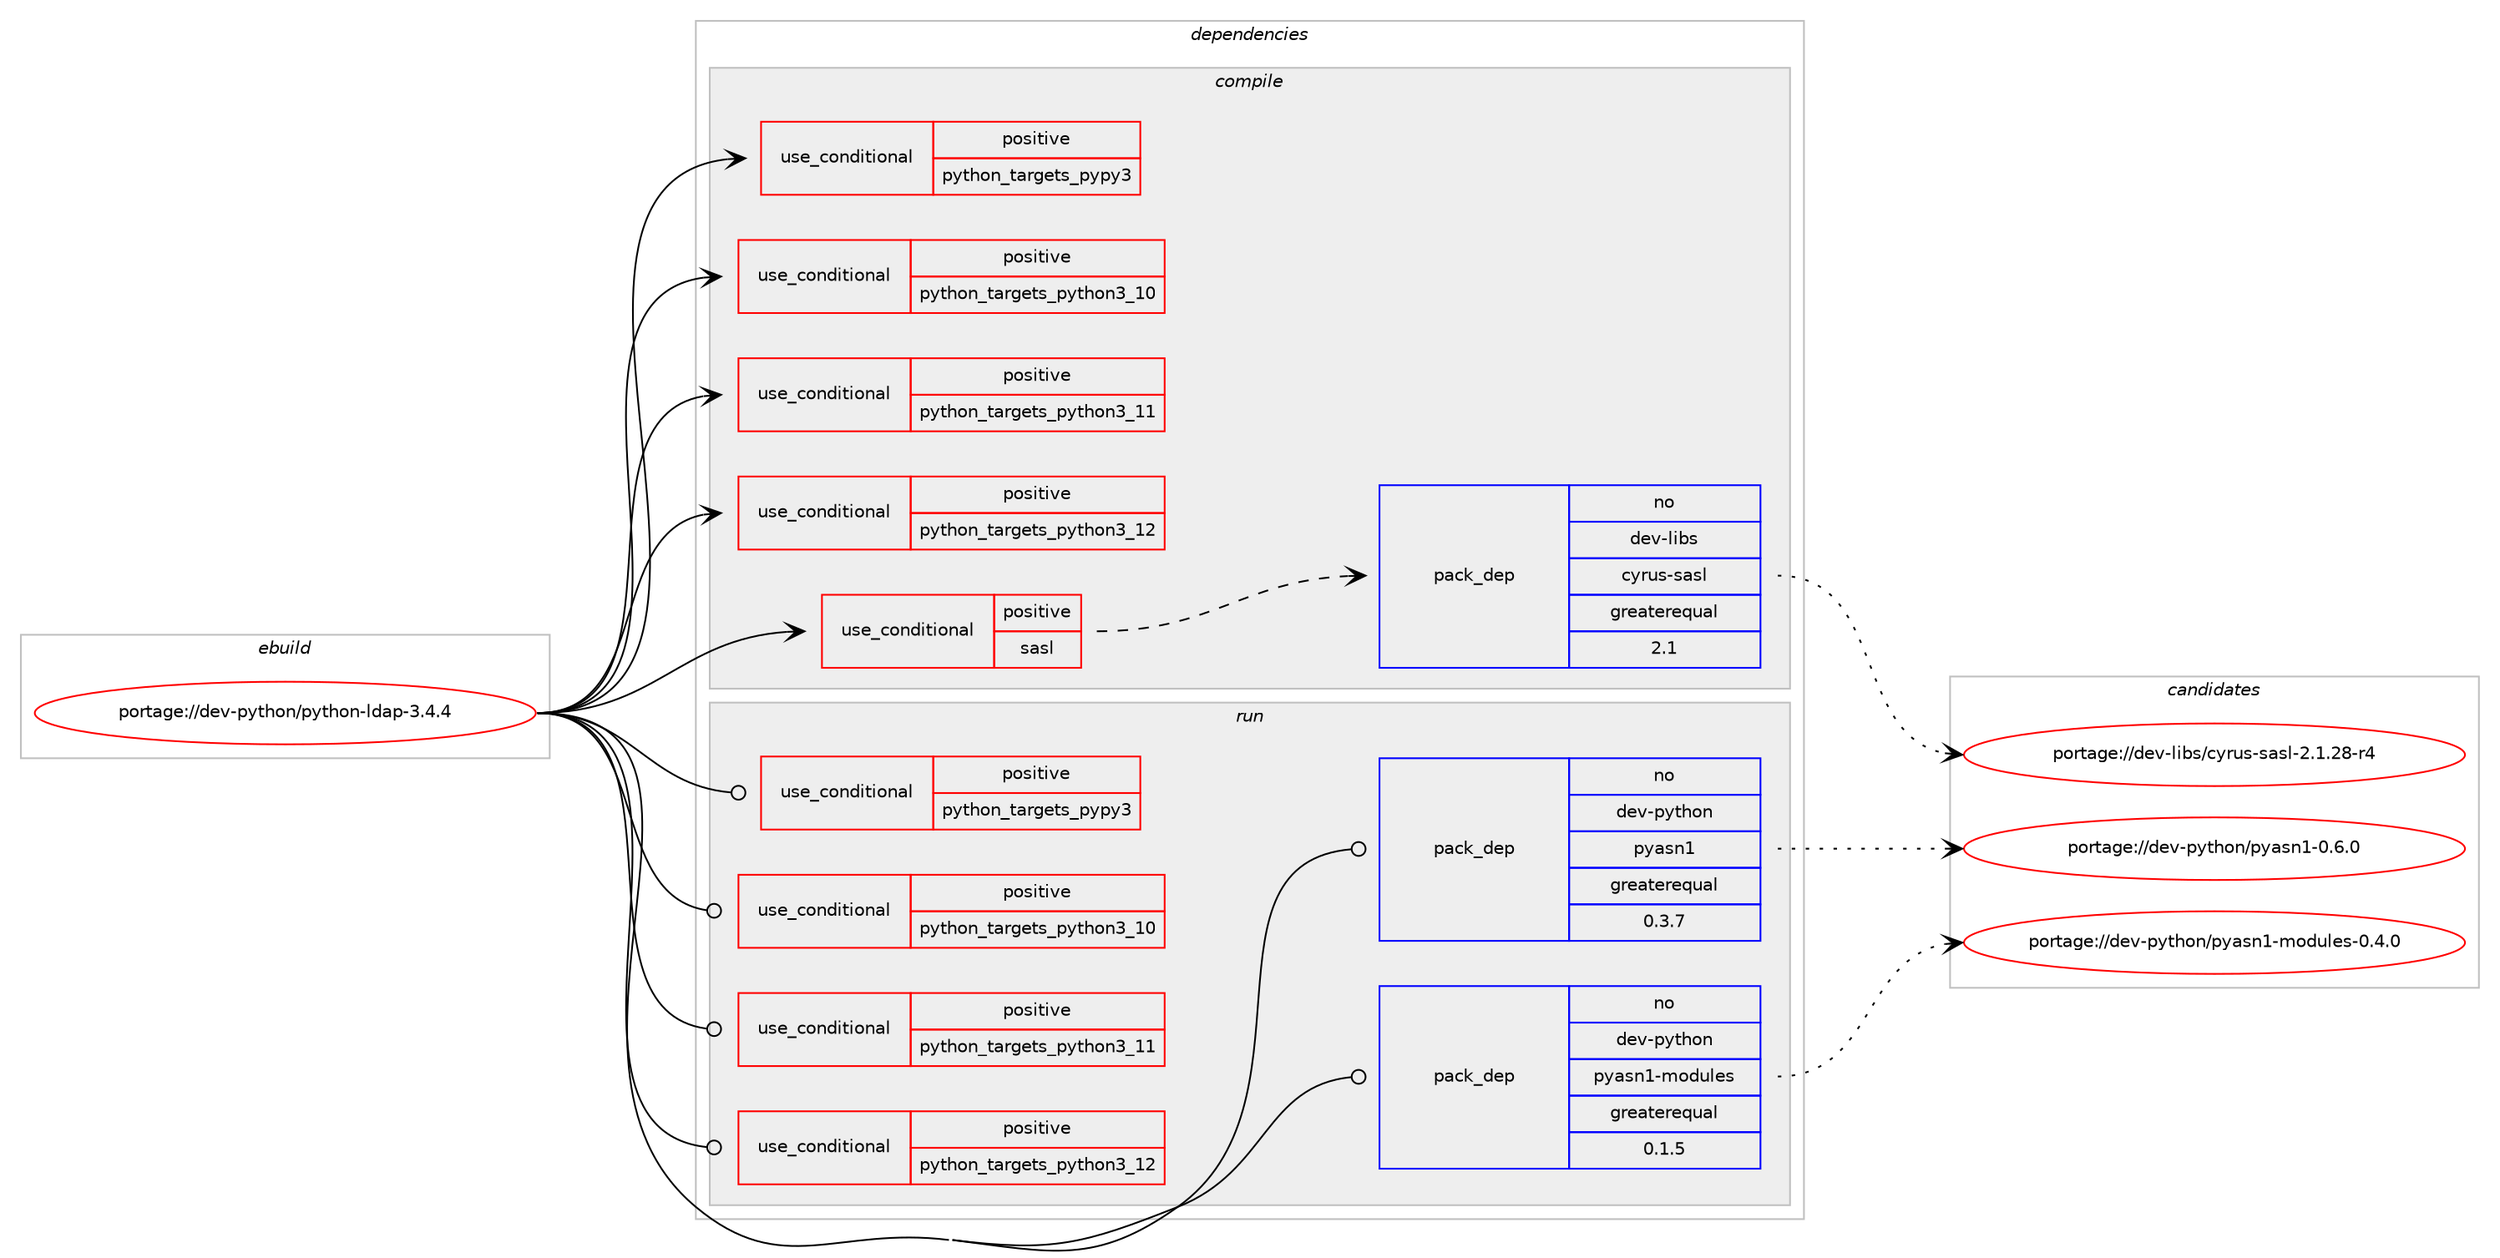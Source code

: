 digraph prolog {

# *************
# Graph options
# *************

newrank=true;
concentrate=true;
compound=true;
graph [rankdir=LR,fontname=Helvetica,fontsize=10,ranksep=1.5];#, ranksep=2.5, nodesep=0.2];
edge  [arrowhead=vee];
node  [fontname=Helvetica,fontsize=10];

# **********
# The ebuild
# **********

subgraph cluster_leftcol {
color=gray;
rank=same;
label=<<i>ebuild</i>>;
id [label="portage://dev-python/python-ldap-3.4.4", color=red, width=4, href="../dev-python/python-ldap-3.4.4.svg"];
}

# ****************
# The dependencies
# ****************

subgraph cluster_midcol {
color=gray;
label=<<i>dependencies</i>>;
subgraph cluster_compile {
fillcolor="#eeeeee";
style=filled;
label=<<i>compile</i>>;
subgraph cond37025 {
dependency80335 [label=<<TABLE BORDER="0" CELLBORDER="1" CELLSPACING="0" CELLPADDING="4"><TR><TD ROWSPAN="3" CELLPADDING="10">use_conditional</TD></TR><TR><TD>positive</TD></TR><TR><TD>python_targets_pypy3</TD></TR></TABLE>>, shape=none, color=red];
# *** BEGIN UNKNOWN DEPENDENCY TYPE (TODO) ***
# dependency80335 -> package_dependency(portage://dev-python/python-ldap-3.4.4,install,no,dev-python,pypy3,none,[,,],any_same_slot,[])
# *** END UNKNOWN DEPENDENCY TYPE (TODO) ***

}
id:e -> dependency80335:w [weight=20,style="solid",arrowhead="vee"];
subgraph cond37026 {
dependency80336 [label=<<TABLE BORDER="0" CELLBORDER="1" CELLSPACING="0" CELLPADDING="4"><TR><TD ROWSPAN="3" CELLPADDING="10">use_conditional</TD></TR><TR><TD>positive</TD></TR><TR><TD>python_targets_python3_10</TD></TR></TABLE>>, shape=none, color=red];
# *** BEGIN UNKNOWN DEPENDENCY TYPE (TODO) ***
# dependency80336 -> package_dependency(portage://dev-python/python-ldap-3.4.4,install,no,dev-lang,python,none,[,,],[slot(3.10)],[])
# *** END UNKNOWN DEPENDENCY TYPE (TODO) ***

}
id:e -> dependency80336:w [weight=20,style="solid",arrowhead="vee"];
subgraph cond37027 {
dependency80337 [label=<<TABLE BORDER="0" CELLBORDER="1" CELLSPACING="0" CELLPADDING="4"><TR><TD ROWSPAN="3" CELLPADDING="10">use_conditional</TD></TR><TR><TD>positive</TD></TR><TR><TD>python_targets_python3_11</TD></TR></TABLE>>, shape=none, color=red];
# *** BEGIN UNKNOWN DEPENDENCY TYPE (TODO) ***
# dependency80337 -> package_dependency(portage://dev-python/python-ldap-3.4.4,install,no,dev-lang,python,none,[,,],[slot(3.11)],[])
# *** END UNKNOWN DEPENDENCY TYPE (TODO) ***

}
id:e -> dependency80337:w [weight=20,style="solid",arrowhead="vee"];
subgraph cond37028 {
dependency80338 [label=<<TABLE BORDER="0" CELLBORDER="1" CELLSPACING="0" CELLPADDING="4"><TR><TD ROWSPAN="3" CELLPADDING="10">use_conditional</TD></TR><TR><TD>positive</TD></TR><TR><TD>python_targets_python3_12</TD></TR></TABLE>>, shape=none, color=red];
# *** BEGIN UNKNOWN DEPENDENCY TYPE (TODO) ***
# dependency80338 -> package_dependency(portage://dev-python/python-ldap-3.4.4,install,no,dev-lang,python,none,[,,],[slot(3.12)],[])
# *** END UNKNOWN DEPENDENCY TYPE (TODO) ***

}
id:e -> dependency80338:w [weight=20,style="solid",arrowhead="vee"];
subgraph cond37029 {
dependency80339 [label=<<TABLE BORDER="0" CELLBORDER="1" CELLSPACING="0" CELLPADDING="4"><TR><TD ROWSPAN="3" CELLPADDING="10">use_conditional</TD></TR><TR><TD>positive</TD></TR><TR><TD>sasl</TD></TR></TABLE>>, shape=none, color=red];
subgraph pack42074 {
dependency80340 [label=<<TABLE BORDER="0" CELLBORDER="1" CELLSPACING="0" CELLPADDING="4" WIDTH="220"><TR><TD ROWSPAN="6" CELLPADDING="30">pack_dep</TD></TR><TR><TD WIDTH="110">no</TD></TR><TR><TD>dev-libs</TD></TR><TR><TD>cyrus-sasl</TD></TR><TR><TD>greaterequal</TD></TR><TR><TD>2.1</TD></TR></TABLE>>, shape=none, color=blue];
}
dependency80339:e -> dependency80340:w [weight=20,style="dashed",arrowhead="vee"];
}
id:e -> dependency80339:w [weight=20,style="solid",arrowhead="vee"];
# *** BEGIN UNKNOWN DEPENDENCY TYPE (TODO) ***
# id -> package_dependency(portage://dev-python/python-ldap-3.4.4,install,no,net-nds,openldap,none,[,,],any_same_slot,[use(optenable(sasl),none),use(optenable(ssl),none)])
# *** END UNKNOWN DEPENDENCY TYPE (TODO) ***

}
subgraph cluster_compileandrun {
fillcolor="#eeeeee";
style=filled;
label=<<i>compile and run</i>>;
}
subgraph cluster_run {
fillcolor="#eeeeee";
style=filled;
label=<<i>run</i>>;
subgraph cond37030 {
dependency80341 [label=<<TABLE BORDER="0" CELLBORDER="1" CELLSPACING="0" CELLPADDING="4"><TR><TD ROWSPAN="3" CELLPADDING="10">use_conditional</TD></TR><TR><TD>positive</TD></TR><TR><TD>python_targets_pypy3</TD></TR></TABLE>>, shape=none, color=red];
# *** BEGIN UNKNOWN DEPENDENCY TYPE (TODO) ***
# dependency80341 -> package_dependency(portage://dev-python/python-ldap-3.4.4,run,no,dev-python,pypy3,none,[,,],any_same_slot,[])
# *** END UNKNOWN DEPENDENCY TYPE (TODO) ***

}
id:e -> dependency80341:w [weight=20,style="solid",arrowhead="odot"];
subgraph cond37031 {
dependency80342 [label=<<TABLE BORDER="0" CELLBORDER="1" CELLSPACING="0" CELLPADDING="4"><TR><TD ROWSPAN="3" CELLPADDING="10">use_conditional</TD></TR><TR><TD>positive</TD></TR><TR><TD>python_targets_python3_10</TD></TR></TABLE>>, shape=none, color=red];
# *** BEGIN UNKNOWN DEPENDENCY TYPE (TODO) ***
# dependency80342 -> package_dependency(portage://dev-python/python-ldap-3.4.4,run,no,dev-lang,python,none,[,,],[slot(3.10)],[])
# *** END UNKNOWN DEPENDENCY TYPE (TODO) ***

}
id:e -> dependency80342:w [weight=20,style="solid",arrowhead="odot"];
subgraph cond37032 {
dependency80343 [label=<<TABLE BORDER="0" CELLBORDER="1" CELLSPACING="0" CELLPADDING="4"><TR><TD ROWSPAN="3" CELLPADDING="10">use_conditional</TD></TR><TR><TD>positive</TD></TR><TR><TD>python_targets_python3_11</TD></TR></TABLE>>, shape=none, color=red];
# *** BEGIN UNKNOWN DEPENDENCY TYPE (TODO) ***
# dependency80343 -> package_dependency(portage://dev-python/python-ldap-3.4.4,run,no,dev-lang,python,none,[,,],[slot(3.11)],[])
# *** END UNKNOWN DEPENDENCY TYPE (TODO) ***

}
id:e -> dependency80343:w [weight=20,style="solid",arrowhead="odot"];
subgraph cond37033 {
dependency80344 [label=<<TABLE BORDER="0" CELLBORDER="1" CELLSPACING="0" CELLPADDING="4"><TR><TD ROWSPAN="3" CELLPADDING="10">use_conditional</TD></TR><TR><TD>positive</TD></TR><TR><TD>python_targets_python3_12</TD></TR></TABLE>>, shape=none, color=red];
# *** BEGIN UNKNOWN DEPENDENCY TYPE (TODO) ***
# dependency80344 -> package_dependency(portage://dev-python/python-ldap-3.4.4,run,no,dev-lang,python,none,[,,],[slot(3.12)],[])
# *** END UNKNOWN DEPENDENCY TYPE (TODO) ***

}
id:e -> dependency80344:w [weight=20,style="solid",arrowhead="odot"];
subgraph pack42075 {
dependency80345 [label=<<TABLE BORDER="0" CELLBORDER="1" CELLSPACING="0" CELLPADDING="4" WIDTH="220"><TR><TD ROWSPAN="6" CELLPADDING="30">pack_dep</TD></TR><TR><TD WIDTH="110">no</TD></TR><TR><TD>dev-python</TD></TR><TR><TD>pyasn1</TD></TR><TR><TD>greaterequal</TD></TR><TR><TD>0.3.7</TD></TR></TABLE>>, shape=none, color=blue];
}
id:e -> dependency80345:w [weight=20,style="solid",arrowhead="odot"];
subgraph pack42076 {
dependency80346 [label=<<TABLE BORDER="0" CELLBORDER="1" CELLSPACING="0" CELLPADDING="4" WIDTH="220"><TR><TD ROWSPAN="6" CELLPADDING="30">pack_dep</TD></TR><TR><TD WIDTH="110">no</TD></TR><TR><TD>dev-python</TD></TR><TR><TD>pyasn1-modules</TD></TR><TR><TD>greaterequal</TD></TR><TR><TD>0.1.5</TD></TR></TABLE>>, shape=none, color=blue];
}
id:e -> dependency80346:w [weight=20,style="solid",arrowhead="odot"];
# *** BEGIN UNKNOWN DEPENDENCY TYPE (TODO) ***
# id -> package_dependency(portage://dev-python/python-ldap-3.4.4,run,no,net-nds,openldap,none,[,,],any_same_slot,[use(optenable(sasl),none),use(optenable(ssl),none)])
# *** END UNKNOWN DEPENDENCY TYPE (TODO) ***

}
}

# **************
# The candidates
# **************

subgraph cluster_choices {
rank=same;
color=gray;
label=<<i>candidates</i>>;

subgraph choice42074 {
color=black;
nodesep=1;
choice100101118451081059811547991211141171154511597115108455046494650564511452 [label="portage://dev-libs/cyrus-sasl-2.1.28-r4", color=red, width=4,href="../dev-libs/cyrus-sasl-2.1.28-r4.svg"];
dependency80340:e -> choice100101118451081059811547991211141171154511597115108455046494650564511452:w [style=dotted,weight="100"];
}
subgraph choice42075 {
color=black;
nodesep=1;
choice10010111845112121116104111110471121219711511049454846544648 [label="portage://dev-python/pyasn1-0.6.0", color=red, width=4,href="../dev-python/pyasn1-0.6.0.svg"];
dependency80345:e -> choice10010111845112121116104111110471121219711511049454846544648:w [style=dotted,weight="100"];
}
subgraph choice42076 {
color=black;
nodesep=1;
choice1001011184511212111610411111047112121971151104945109111100117108101115454846524648 [label="portage://dev-python/pyasn1-modules-0.4.0", color=red, width=4,href="../dev-python/pyasn1-modules-0.4.0.svg"];
dependency80346:e -> choice1001011184511212111610411111047112121971151104945109111100117108101115454846524648:w [style=dotted,weight="100"];
}
}

}
